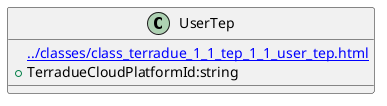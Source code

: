 @startuml
class UserTep {
[[../classes/class_terradue_1_1_tep_1_1_user_tep.html]]
 +TerradueCloudPlatformId:string
}
@enduml
